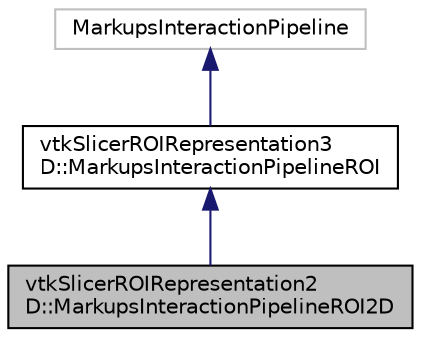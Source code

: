 digraph "vtkSlicerROIRepresentation2D::MarkupsInteractionPipelineROI2D"
{
  bgcolor="transparent";
  edge [fontname="Helvetica",fontsize="10",labelfontname="Helvetica",labelfontsize="10"];
  node [fontname="Helvetica",fontsize="10",shape=record];
  Node3 [label="vtkSlicerROIRepresentation2\lD::MarkupsInteractionPipelineROI2D",height=0.2,width=0.4,color="black", fillcolor="grey75", style="filled", fontcolor="black"];
  Node4 -> Node3 [dir="back",color="midnightblue",fontsize="10",style="solid",fontname="Helvetica"];
  Node4 [label="vtkSlicerROIRepresentation3\lD::MarkupsInteractionPipelineROI",height=0.2,width=0.4,color="black",URL="$classvtkSlicerROIRepresentation3D_1_1MarkupsInteractionPipelineROI.html"];
  Node5 -> Node4 [dir="back",color="midnightblue",fontsize="10",style="solid",fontname="Helvetica"];
  Node5 [label="MarkupsInteractionPipeline",height=0.2,width=0.4,color="grey75"];
}
